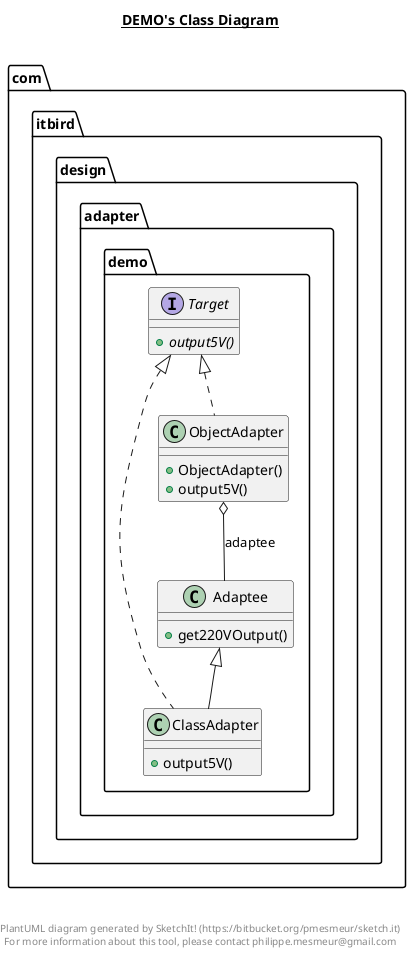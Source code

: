 @startuml

title __DEMO's Class Diagram__\n

  namespace com.itbird.design {
    namespace adapter {
      namespace demo {
        class com.itbird.design.adapter.demo.Adaptee {
            + get220VOutput()
        }
      }
    }
  }
  

  namespace com.itbird.design {
    namespace adapter {
      namespace demo {
        class com.itbird.design.adapter.demo.ClassAdapter {
            + output5V()
        }
      }
    }
  }
  

  namespace com.itbird.design {
    namespace adapter {
      namespace demo {
        class com.itbird.design.adapter.demo.ObjectAdapter {
            + ObjectAdapter()
            + output5V()
        }
      }
    }
  }
  

  namespace com.itbird.design {
    namespace adapter {
      namespace demo {
        interface com.itbird.design.adapter.demo.Target {
            {abstract} + output5V()
        }
      }
    }
  }
  

  com.itbird.design.adapter.demo.ClassAdapter .up.|> com.itbird.design.adapter.demo.Target
  com.itbird.design.adapter.demo.ClassAdapter -up-|> com.itbird.design.adapter.demo.Adaptee
  com.itbird.design.adapter.demo.ObjectAdapter .up.|> com.itbird.design.adapter.demo.Target
  com.itbird.design.adapter.demo.ObjectAdapter o-- com.itbird.design.adapter.demo.Adaptee : adaptee


right footer


PlantUML diagram generated by SketchIt! (https://bitbucket.org/pmesmeur/sketch.it)
For more information about this tool, please contact philippe.mesmeur@gmail.com
endfooter

@enduml
